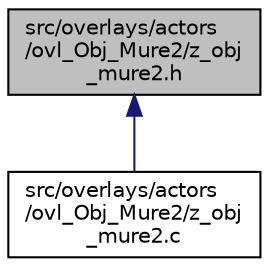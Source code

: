 digraph "src/overlays/actors/ovl_Obj_Mure2/z_obj_mure2.h"
{
 // LATEX_PDF_SIZE
  edge [fontname="Helvetica",fontsize="10",labelfontname="Helvetica",labelfontsize="10"];
  node [fontname="Helvetica",fontsize="10",shape=record];
  Node1 [label="src/overlays/actors\l/ovl_Obj_Mure2/z_obj\l_mure2.h",height=0.2,width=0.4,color="black", fillcolor="grey75", style="filled", fontcolor="black",tooltip=" "];
  Node1 -> Node2 [dir="back",color="midnightblue",fontsize="10",style="solid",fontname="Helvetica"];
  Node2 [label="src/overlays/actors\l/ovl_Obj_Mure2/z_obj\l_mure2.c",height=0.2,width=0.4,color="black", fillcolor="white", style="filled",URL="$d6/d7d/z__obj__mure2_8c.html",tooltip=" "];
}
